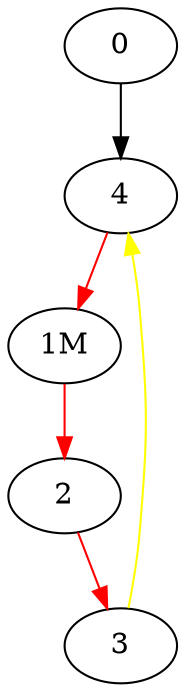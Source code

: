 Digraph G {
0->4;
edge [color=red];
"1M"->2;
edge [color=black];
edge [color=red];
2->3;
edge [color=black];
edge [color=yellow];
3->4;
edge [color=black];
3;
edge [color=red];
4->"1M";
edge [color=black];
}
